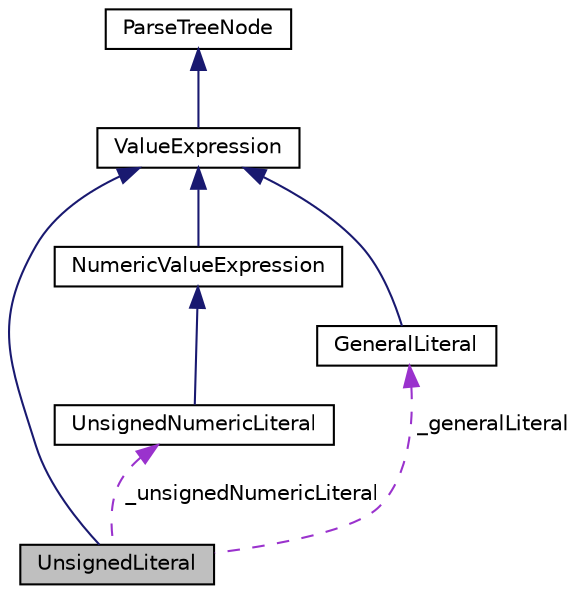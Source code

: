 digraph "UnsignedLiteral"
{
  edge [fontname="Helvetica",fontsize="10",labelfontname="Helvetica",labelfontsize="10"];
  node [fontname="Helvetica",fontsize="10",shape=record];
  Node3 [label="UnsignedLiteral",height=0.2,width=0.4,color="black", fillcolor="grey75", style="filled", fontcolor="black"];
  Node4 -> Node3 [dir="back",color="midnightblue",fontsize="10",style="solid",fontname="Helvetica"];
  Node4 [label="ValueExpression",height=0.2,width=0.4,color="black", fillcolor="white", style="filled",URL="$classValueExpression.html"];
  Node5 -> Node4 [dir="back",color="midnightblue",fontsize="10",style="solid",fontname="Helvetica"];
  Node5 [label="ParseTreeNode",height=0.2,width=0.4,color="black", fillcolor="white", style="filled",URL="$classParseTreeNode.html"];
  Node6 -> Node3 [dir="back",color="darkorchid3",fontsize="10",style="dashed",label=" _unsignedNumericLiteral" ,fontname="Helvetica"];
  Node6 [label="UnsignedNumericLiteral",height=0.2,width=0.4,color="black", fillcolor="white", style="filled",URL="$classUnsignedNumericLiteral.html"];
  Node7 -> Node6 [dir="back",color="midnightblue",fontsize="10",style="solid",fontname="Helvetica"];
  Node7 [label="NumericValueExpression",height=0.2,width=0.4,color="black", fillcolor="white", style="filled",URL="$classNumericValueExpression.html"];
  Node4 -> Node7 [dir="back",color="midnightblue",fontsize="10",style="solid",fontname="Helvetica"];
  Node8 -> Node3 [dir="back",color="darkorchid3",fontsize="10",style="dashed",label=" _generalLiteral" ,fontname="Helvetica"];
  Node8 [label="GeneralLiteral",height=0.2,width=0.4,color="black", fillcolor="white", style="filled",URL="$classGeneralLiteral.html"];
  Node4 -> Node8 [dir="back",color="midnightblue",fontsize="10",style="solid",fontname="Helvetica"];
}
